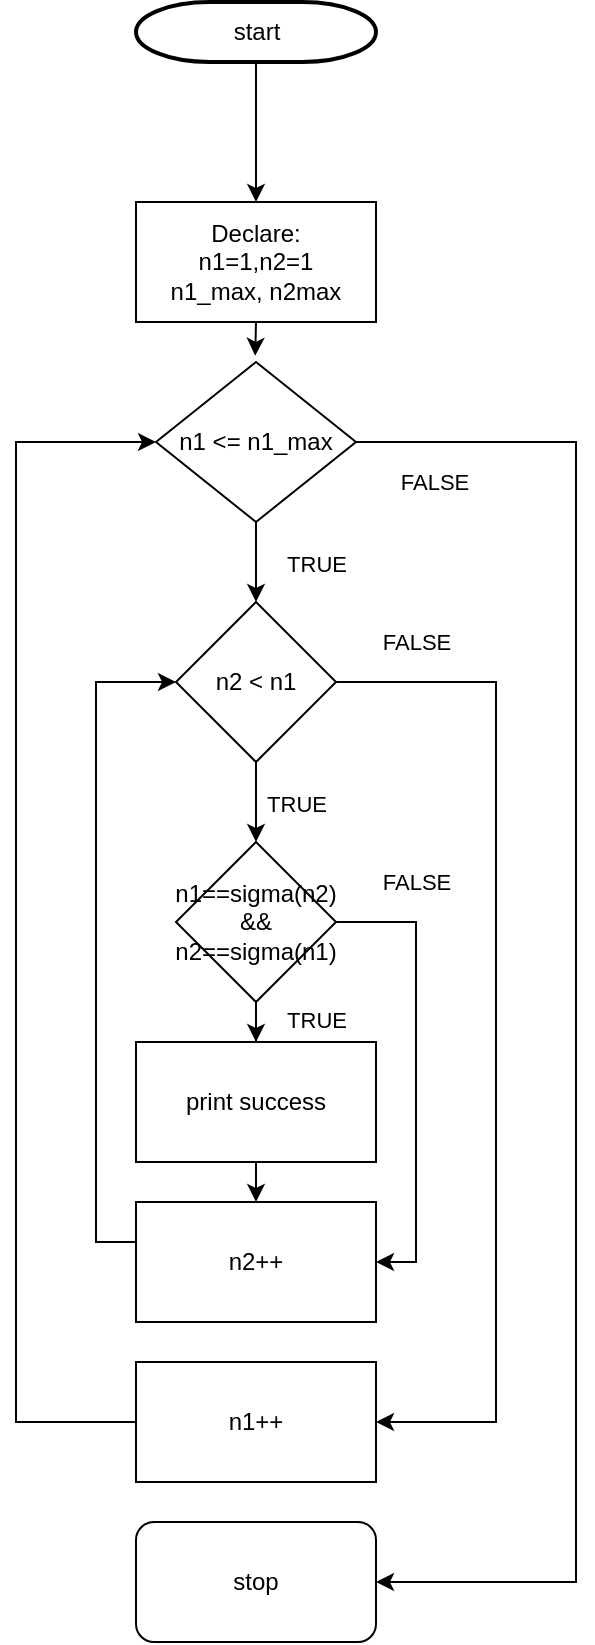 <mxfile version="12.4.3" type="device" pages="1"><diagram id="6a731a19-8d31-9384-78a2-239565b7b9f0" name="Page-1"><mxGraphModel dx="454" dy="788" grid="1" gridSize="10" guides="1" tooltips="1" connect="1" arrows="1" fold="1" page="1" pageScale="1" pageWidth="1169" pageHeight="827" background="#ffffff" math="0" shadow="0"><root><mxCell id="0"/><mxCell id="1" parent="0"/><mxCell id="fjHbZ64ZcaDZF6EdmyIe-57" style="edgeStyle=orthogonalEdgeStyle;rounded=0;orthogonalLoop=1;jettySize=auto;html=1;" parent="1" source="2" target="fjHbZ64ZcaDZF6EdmyIe-55" edge="1"><mxGeometry relative="1" as="geometry"/></mxCell><mxCell id="2" value="start" style="shape=mxgraph.flowchart.terminator;strokeWidth=2;gradientColor=none;gradientDirection=north;fontStyle=0;html=1;" parent="1" vertex="1"><mxGeometry x="260" y="60" width="120" height="30" as="geometry"/></mxCell><mxCell id="fjHbZ64ZcaDZF6EdmyIe-59" style="edgeStyle=orthogonalEdgeStyle;rounded=0;orthogonalLoop=1;jettySize=auto;html=1;exitX=0.5;exitY=1;exitDx=0;exitDy=0;entryX=0.496;entryY=-0.039;entryDx=0;entryDy=0;entryPerimeter=0;" parent="1" source="fjHbZ64ZcaDZF6EdmyIe-55" target="fjHbZ64ZcaDZF6EdmyIe-58" edge="1"><mxGeometry relative="1" as="geometry"/></mxCell><mxCell id="fjHbZ64ZcaDZF6EdmyIe-55" value="Declare:&lt;br&gt;n1=1,n2=1&lt;br&gt;n1_max, n2max" style="rounded=0;whiteSpace=wrap;html=1;" parent="1" vertex="1"><mxGeometry x="260" y="160" width="120" height="60" as="geometry"/></mxCell><object label="TRUE" id="fjHbZ64ZcaDZF6EdmyIe-61"><mxCell style="edgeStyle=orthogonalEdgeStyle;rounded=0;orthogonalLoop=1;jettySize=auto;html=1;exitX=0.5;exitY=1;exitDx=0;exitDy=0;entryX=0.5;entryY=0;entryDx=0;entryDy=0;" parent="1" source="fjHbZ64ZcaDZF6EdmyIe-58" target="fjHbZ64ZcaDZF6EdmyIe-60" edge="1"><mxGeometry x="0.017" y="30" relative="1" as="geometry"><mxPoint as="offset"/></mxGeometry></mxCell></object><mxCell id="fjHbZ64ZcaDZF6EdmyIe-76" value="FALSE" style="edgeStyle=orthogonalEdgeStyle;rounded=0;orthogonalLoop=1;jettySize=auto;html=1;exitX=1;exitY=0.5;exitDx=0;exitDy=0;entryX=1;entryY=0.5;entryDx=0;entryDy=0;" parent="1" source="fjHbZ64ZcaDZF6EdmyIe-58" target="fjHbZ64ZcaDZF6EdmyIe-75" edge="1"><mxGeometry x="-0.9" y="-20" relative="1" as="geometry"><Array as="points"><mxPoint x="480" y="280"/><mxPoint x="480" y="850"/></Array><mxPoint as="offset"/></mxGeometry></mxCell><mxCell id="fjHbZ64ZcaDZF6EdmyIe-58" value="n1 &amp;lt;= n1_max" style="rhombus;whiteSpace=wrap;html=1;" parent="1" vertex="1"><mxGeometry x="270" y="240" width="100" height="80" as="geometry"/></mxCell><mxCell id="fjHbZ64ZcaDZF6EdmyIe-66" value="TRUE" style="edgeStyle=orthogonalEdgeStyle;rounded=0;orthogonalLoop=1;jettySize=auto;html=1;exitX=0.5;exitY=1;exitDx=0;exitDy=0;entryX=0.5;entryY=0;entryDx=0;entryDy=0;" parent="1" source="fjHbZ64ZcaDZF6EdmyIe-60" target="fjHbZ64ZcaDZF6EdmyIe-63" edge="1"><mxGeometry x="0.017" y="20" relative="1" as="geometry"><mxPoint as="offset"/></mxGeometry></mxCell><mxCell id="fjHbZ64ZcaDZF6EdmyIe-72" value="FALSE" style="edgeStyle=orthogonalEdgeStyle;rounded=0;orthogonalLoop=1;jettySize=auto;html=1;exitX=1;exitY=0.5;exitDx=0;exitDy=0;entryX=1;entryY=0.5;entryDx=0;entryDy=0;" parent="1" source="fjHbZ64ZcaDZF6EdmyIe-60" target="fjHbZ64ZcaDZF6EdmyIe-71" edge="1"><mxGeometry x="-0.844" y="20" relative="1" as="geometry"><Array as="points"><mxPoint x="440" y="400"/><mxPoint x="440" y="770"/></Array><mxPoint as="offset"/></mxGeometry></mxCell><mxCell id="fjHbZ64ZcaDZF6EdmyIe-60" value="n2 &amp;lt; n1" style="rhombus;whiteSpace=wrap;html=1;" parent="1" vertex="1"><mxGeometry x="280" y="360" width="80" height="80" as="geometry"/></mxCell><mxCell id="fjHbZ64ZcaDZF6EdmyIe-65" value="TRUE" style="edgeStyle=orthogonalEdgeStyle;rounded=0;orthogonalLoop=1;jettySize=auto;html=1;exitX=0.5;exitY=1;exitDx=0;exitDy=0;" parent="1" source="fjHbZ64ZcaDZF6EdmyIe-63" target="fjHbZ64ZcaDZF6EdmyIe-64" edge="1"><mxGeometry x="0.967" y="31" relative="1" as="geometry"><mxPoint x="-1" y="-10" as="offset"/></mxGeometry></mxCell><mxCell id="fjHbZ64ZcaDZF6EdmyIe-69" value="FALSE" style="edgeStyle=orthogonalEdgeStyle;rounded=0;orthogonalLoop=1;jettySize=auto;html=1;exitX=1;exitY=0.5;exitDx=0;exitDy=0;entryX=1;entryY=0.5;entryDx=0;entryDy=0;" parent="1" source="fjHbZ64ZcaDZF6EdmyIe-63" target="fjHbZ64ZcaDZF6EdmyIe-67" edge="1"><mxGeometry x="-0.652" y="20" relative="1" as="geometry"><mxPoint x="-20" y="-20" as="offset"/></mxGeometry></mxCell><mxCell id="fjHbZ64ZcaDZF6EdmyIe-63" value="n1==sigma(n2) &amp;amp;&amp;amp;&lt;br&gt;n2==sigma(n1)" style="rhombus;whiteSpace=wrap;html=1;" parent="1" vertex="1"><mxGeometry x="280" y="480" width="80" height="80" as="geometry"/></mxCell><mxCell id="fjHbZ64ZcaDZF6EdmyIe-68" style="edgeStyle=orthogonalEdgeStyle;rounded=0;orthogonalLoop=1;jettySize=auto;html=1;exitX=0.5;exitY=1;exitDx=0;exitDy=0;entryX=0.5;entryY=0;entryDx=0;entryDy=0;" parent="1" source="fjHbZ64ZcaDZF6EdmyIe-64" target="fjHbZ64ZcaDZF6EdmyIe-67" edge="1"><mxGeometry relative="1" as="geometry"/></mxCell><mxCell id="fjHbZ64ZcaDZF6EdmyIe-64" value="print success" style="rounded=0;whiteSpace=wrap;html=1;" parent="1" vertex="1"><mxGeometry x="260" y="580" width="120" height="60" as="geometry"/></mxCell><mxCell id="fjHbZ64ZcaDZF6EdmyIe-70" style="edgeStyle=orthogonalEdgeStyle;rounded=0;orthogonalLoop=1;jettySize=auto;html=1;entryX=0;entryY=0.5;entryDx=0;entryDy=0;" parent="1" source="fjHbZ64ZcaDZF6EdmyIe-67" target="fjHbZ64ZcaDZF6EdmyIe-60" edge="1"><mxGeometry relative="1" as="geometry"><Array as="points"><mxPoint x="240" y="680"/><mxPoint x="240" y="400"/></Array></mxGeometry></mxCell><mxCell id="fjHbZ64ZcaDZF6EdmyIe-67" value="n2++" style="rounded=0;whiteSpace=wrap;html=1;" parent="1" vertex="1"><mxGeometry x="260" y="660" width="120" height="60" as="geometry"/></mxCell><mxCell id="fjHbZ64ZcaDZF6EdmyIe-73" style="edgeStyle=orthogonalEdgeStyle;rounded=0;orthogonalLoop=1;jettySize=auto;html=1;entryX=0;entryY=0.5;entryDx=0;entryDy=0;" parent="1" source="fjHbZ64ZcaDZF6EdmyIe-71" target="fjHbZ64ZcaDZF6EdmyIe-58" edge="1"><mxGeometry relative="1" as="geometry"><Array as="points"><mxPoint x="200" y="770"/><mxPoint x="200" y="280"/></Array></mxGeometry></mxCell><mxCell id="fjHbZ64ZcaDZF6EdmyIe-71" value="n1++" style="rounded=0;whiteSpace=wrap;html=1;" parent="1" vertex="1"><mxGeometry x="260" y="740" width="120" height="60" as="geometry"/></mxCell><mxCell id="fjHbZ64ZcaDZF6EdmyIe-75" value="stop" style="rounded=1;whiteSpace=wrap;html=1;" parent="1" vertex="1"><mxGeometry x="260" y="820" width="120" height="60" as="geometry"/></mxCell></root></mxGraphModel></diagram></mxfile>